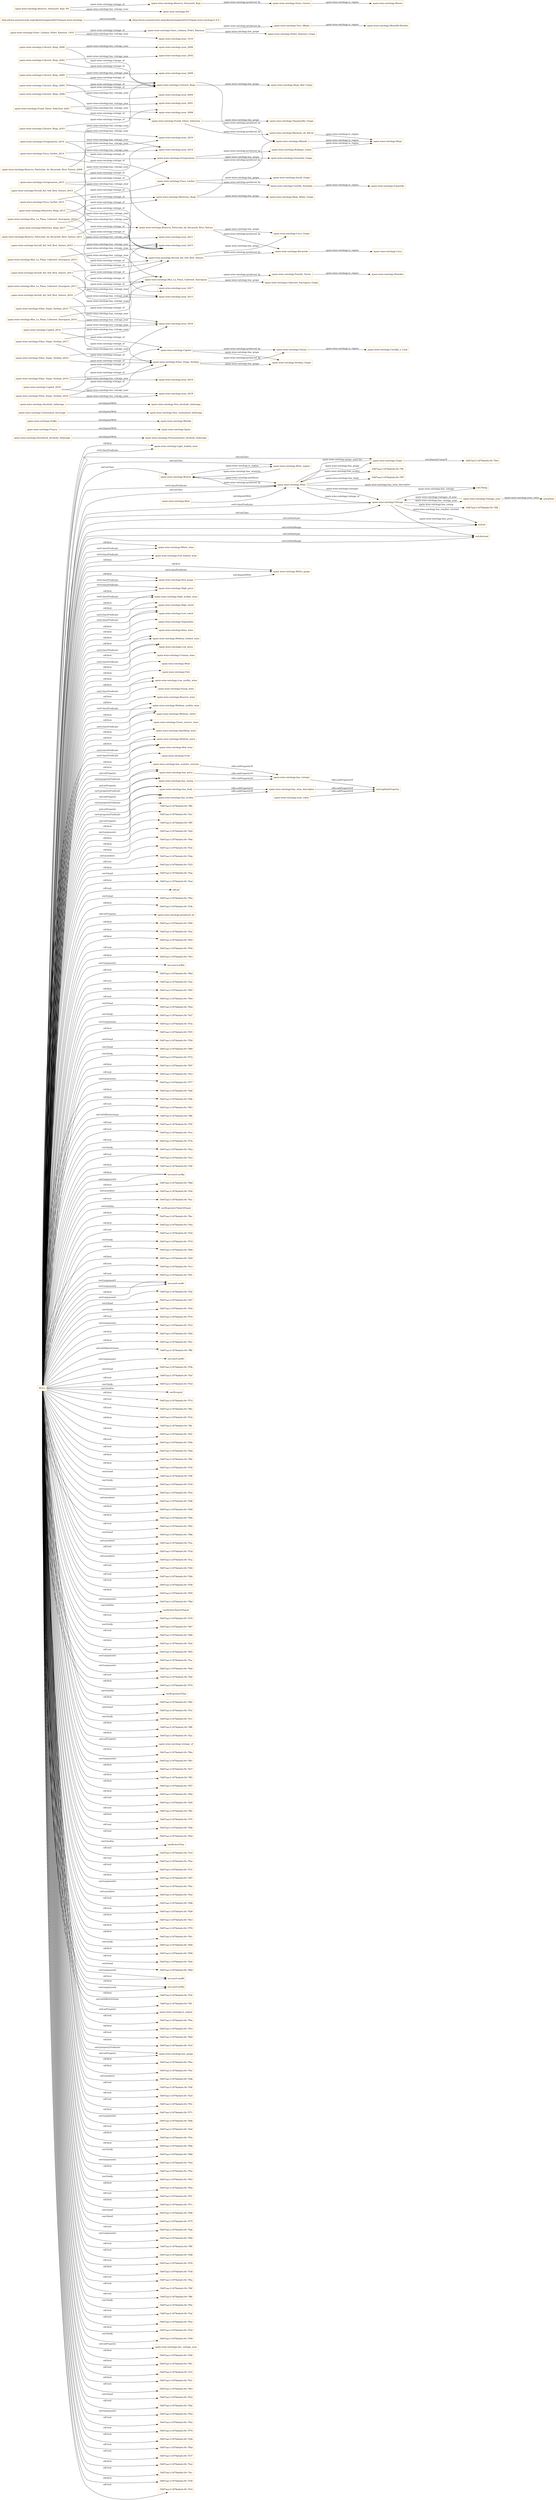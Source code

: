 digraph ar2dtool_diagram { 
rankdir=LR;
size="1501"
node [shape = rectangle, color="orange"]; "spain-wine-ontology:Light_bodied_wine" "spain-wine-ontology:Winery" "spain-wine-ontology:White_wine" "spain-wine-ontology:Full_bodied_wine" "spain-wine-ontology:White_grape" "spain-wine-ontology:Destilated_alcoholic_beberage" "spain-wine-ontology:High_price" "spain-wine-ontology:Spain" "spain-wine-ontology:Vodka" "spain-wine-ontology:High_acidity_wine" "spain-wine-ontology:High_rated" "spain-wine-ontology:Low_rated" "spain-wine-ontology:Vegetables" "spain-wine-ontology:Rose_wine" "spain-wine-ontology:Medium_bodied_wine" "spain-wine-ontology:Low_price" "spain-wine-ontology:Crianza_wine" "spain-wine-ontology:Meat" "spain-wine-ontology:Fish" "spain-wine-ontology:Whisky" "spain-wine-ontology:Wine_region" "spain-wine-ontology:Non_carbonated_beberage" "spain-wine-ontology:France" "spain-wine-ontology:Wine" "spain-wine-ontology:Grape" "spain-wine-ontology:Low_acidity_wine" "spain-wine-ontology:Young_wine" "spain-wine-ontology:Red_grape" "spain-wine-ontology:Vintage_year" "spain-wine-ontology:Beer" "spain-wine-ontology:Reserve_wine" "spain-wine-ontology:Medium_acidity_wine" "spain-wine-ontology:Non_alcoholic_beberage" "spain-wine-ontology:Medium_rated" "spain-wine-ontology:Great_reserve_wine" "spain-wine-ontology:Sparkling_wine" "spain-wine-ontology:Carbonated_beverage" "spain-wine-ontology:Medium_price" "spain-wine-ontology:Red_wine" "spain-wine-ontology:Fruit" "spain-wine-ontology:Fermentatated_alcoholic_beberage" "spain-wine-ontology:Vintage" "spain-wine-ontology:Alcoholic_beberage" ; /*classes style*/
	"spain-wine-ontology:Calvario_Rioja_2010" -> "spain-wine-ontology:Calvario_Rioja" [ label = "spain-wine-ontology:vintage_of" ];
	"spain-wine-ontology:Calvario_Rioja_2010" -> "spain-wine-ontology:year_2010" [ label = "spain-wine-ontology:has_vintage_year" ];
	"spain-wine-ontology:year_value" -> "owl:topDataProperty" [ label = "rdfs:subPropertyOf" ];
	"spain-wine-ontology:Mas_La_Plana_Cabernet_Sauvignon" -> "spain-wine-ontology:Familia_Torres" [ label = "spain-wine-ontology:produced_by" ];
	"spain-wine-ontology:Mas_La_Plana_Cabernet_Sauvignon" -> "spain-wine-ontology:Cabernet_Sauvignon_Grape" [ label = "spain-wine-ontology:has_grape" ];
	"spain-wine-ontology:Calvario_Rioja_2008" -> "spain-wine-ontology:Calvario_Rioja" [ label = "spain-wine-ontology:vintage_of" ];
	"spain-wine-ontology:Calvario_Rioja_2008" -> "spain-wine-ontology:year_2008" [ label = "spain-wine-ontology:has_vintage_year" ];
	"spain-wine-ontology:Viñas_Viejas_Verdejo_2017" -> "spain-wine-ontology:Viñas_Viejas_Verdejo" [ label = "spain-wine-ontology:vintage_of" ];
	"spain-wine-ontology:Viñas_Viejas_Verdejo_2017" -> "spain-wine-ontology:year_2017" [ label = "spain-wine-ontology:has_vintage_year" ];
	"spain-wine-ontology:Red_grape" -> "spain-wine-ontology:White_grape" [ label = "owl:disjointWith" ];
	"spain-wine-ontology:has_rating" -> "spain-wine-ontology:has_vintage" [ label = "rdfs:subPropertyOf" ];
	"spain-wine-ontology:Gines_Liebana_Pedro_Ximenez" -> "spain-wine-ontology:Toro_Albala" [ label = "spain-wine-ontology:produced_by" ];
	"spain-wine-ontology:Gines_Liebana_Pedro_Ximenez" -> "spain-wine-ontology:Pedro_Ximenez_Grape" [ label = "spain-wine-ontology:has_grape" ];
	"spain-wine-ontology:Calvario_Rioja_2002" -> "spain-wine-ontology:Calvario_Rioja" [ label = "spain-wine-ontology:vintage_of" ];
	"spain-wine-ontology:Calvario_Rioja_2002" -> "spain-wine-ontology:year_2002" [ label = "spain-wine-ontology:has_vintage_year" ];
	"spain-wine-ontology:Ossian" -> "spain-wine-ontology:Castilla_y_León" [ label = "spain-wine-ontology:is_region" ];
	"spain-wine-ontology:Carbonated_beverage" -> "spain-wine-ontology:Non_carbonated_beberage" [ label = "owl:disjointWith" ];
	"spain-wine-ontology:has_number_reviews" -> "spain-wine-ontology:has_vintage" [ label = "rdfs:subPropertyOf" ];
	"spain-wine-ontology:Reserva_Particular_de_Recaredo_Brut_Nature_2011" -> "spain-wine-ontology:Reserva_Particular_de_Recaredo_Brut_Nature" [ label = "spain-wine-ontology:vintage_of" ];
	"spain-wine-ontology:Reserva_Particular_de_Recaredo_Brut_Nature_2011" -> "spain-wine-ontology:year_2011" [ label = "spain-wine-ontology:has_vintage_year" ];
	"spain-wine-ontology:Martiries_Rioja" -> "spain-wine-ontology:Allende" [ label = "spain-wine-ontology:produced_by" ];
	"spain-wine-ontology:Martiries_Rioja" -> "spain-wine-ontology:Rioja_White_Grape" [ label = "spain-wine-ontology:has_grape" ];
	"spain-wine-ontology:Viñas_Viejas_Verdejo_2016" -> "spain-wine-ontology:Viñas_Viejas_Verdejo" [ label = "spain-wine-ontology:vintage_of" ];
	"spain-wine-ontology:Viñas_Viejas_Verdejo_2016" -> "spain-wine-ontology:year_2016" [ label = "spain-wine-ontology:has_vintage_year" ];
	"spain-wine-ontology:Mas_La_Plana_Cabernet_Sauvignon_2016" -> "spain-wine-ontology:Mas_La_Plana_Cabernet_Sauvignon" [ label = "spain-wine-ontology:vintage_of" ];
	"spain-wine-ontology:Mas_La_Plana_Cabernet_Sauvignon_2016" -> "spain-wine-ontology:year_2016" [ label = "spain-wine-ontology:has_vintage_year" ];
	"spain-wine-ontology:Serrall_del_Vell_Brut_Nature_2016" -> "spain-wine-ontology:Serrall_del_Vell_Brut_Nature" [ label = "spain-wine-ontology:vintage_of" ];
	"spain-wine-ontology:Serrall_del_Vell_Brut_Nature_2016" -> "spain-wine-ontology:year_2016" [ label = "spain-wine-ontology:has_vintage_year" ];
	"spain-wine-ontology:Recaredo" -> "spain-wine-ontology:Cava" [ label = "spain-wine-ontology:is_region" ];
	"spain-wine-ontology:Gines_Liebana_Pedro_Ximenez_1910" -> "spain-wine-ontology:Gines_Liebana_Pedro_Ximenez" [ label = "spain-wine-ontology:vintage_of" ];
	"spain-wine-ontology:Gines_Liebana_Pedro_Ximenez_1910" -> "spain-wine-ontology:year_1910" [ label = "spain-wine-ontology:has_vintage_year" ];
	"spain-wine-ontology:Bodegas_Gama" -> "spain-wine-ontology:Rioja" [ label = "spain-wine-ontology:is_region" ];
	"spain-wine-ontology:Frank_Ghery_Selection_2001" -> "spain-wine-ontology:Frank_Ghery_Selection" [ label = "spain-wine-ontology:vintage_of" ];
	"spain-wine-ontology:Frank_Ghery_Selection_2001" -> "spain-wine-ontology:year_2001" [ label = "spain-wine-ontology:has_vintage_year" ];
	"spain-wine-ontology:Martiries_Rioja_2017" -> "spain-wine-ontology:Martiries_Rioja" [ label = "spain-wine-ontology:vintage_of" ];
	"spain-wine-ontology:Martiries_Rioja_2017" -> "spain-wine-ontology:year_2017" [ label = "spain-wine-ontology:has_vintage_year" ];
	"spain-wine-ontology:Mas_La_Plana_Cabernet_Sauvignon_2010" -> "spain-wine-ontology:Mas_La_Plana_Cabernet_Sauvignon" [ label = "spain-wine-ontology:vintage_of" ];
	"spain-wine-ontology:Mas_La_Plana_Cabernet_Sauvignon_2010" -> "spain-wine-ontology:year_2010" [ label = "spain-wine-ontology:has_vintage_year" ];
	"spain-wine-ontology:has_wine_descriptor" -> "owl:topDataProperty" [ label = "rdfs:subPropertyOf" ];
	"spain-wine-ontology:has_price" -> "spain-wine-ontology:has_vintage" [ label = "rdfs:subPropertyOf" ];
	"spain-wine-ontology:Reserva_Particular_de_Recaredo_Brut_Nature_2008" -> "spain-wine-ontology:Reserva_Particular_de_Recaredo_Brut_Nature" [ label = "spain-wine-ontology:vintage_of" ];
	"spain-wine-ontology:Reserva_Particular_de_Recaredo_Brut_Nature_2008" -> "spain-wine-ontology:year_2008" [ label = "spain-wine-ontology:has_vintage_year" ];
	"http://www.semanticweb.org/roko/ontologies/2023/3/spain-wine-ontology" -> "http://www.semanticweb.org/roko/ontologies/2023/3/spain-wine-ontology/1.0.0" [ label = "owl:versionIRI" ];
	"spain-wine-ontology:Allende" -> "spain-wine-ontology:Rioja" [ label = "spain-wine-ontology:is_region" ];
	"spain-wine-ontology:Finca_Garbet_2015" -> "spain-wine-ontology:Finca_Garbet" [ label = "spain-wine-ontology:vintage_of" ];
	"spain-wine-ontology:Finca_Garbet_2015" -> "spain-wine-ontology:year_2015" [ label = "spain-wine-ontology:has_vintage_year" ];
	"spain-wine-ontology:Calvario_Rioja_2006" -> "spain-wine-ontology:Calvario_Rioja" [ label = "spain-wine-ontology:vintage_of" ];
	"spain-wine-ontology:Calvario_Rioja_2006" -> "spain-wine-ontology:year_2006" [ label = "spain-wine-ontology:has_vintage_year" ];
	"spain-wine-ontology:Alcoholic_beberage" -> "spain-wine-ontology:Non_alcoholic_beberage" [ label = "owl:disjointWith" ];
	"spain-wine-ontology:Viñas_Viejas_Verdejo_2015" -> "spain-wine-ontology:Viñas_Viejas_Verdejo" [ label = "spain-wine-ontology:vintage_of" ];
	"spain-wine-ontology:Viñas_Viejas_Verdejo_2015" -> "spain-wine-ontology:year_2015" [ label = "spain-wine-ontology:has_vintage_year" ];
	"spain-wine-ontology:Serrall_del_Vell_Brut_Nature" -> "spain-wine-ontology:Recaredo" [ label = "spain-wine-ontology:produced_by" ];
	"spain-wine-ontology:Serrall_del_Vell_Brut_Nature" -> "spain-wine-ontology:Cava_Grape" [ label = "spain-wine-ontology:has_grape" ];
	"spain-wine-ontology:has_acidity" -> "spain-wine-ontology:has_wine_descriptor" [ label = "rdfs:subPropertyOf" ];
	"spain-wine-ontology:Castillo_Perelada" -> "spain-wine-ontology:Empordà" [ label = "spain-wine-ontology:is_region" ];
	"spain-wine-ontology:Mas_La_Plana_Cabernet_Sauvignon_2015" -> "spain-wine-ontology:Mas_La_Plana_Cabernet_Sauvignon" [ label = "spain-wine-ontology:vintage_of" ];
	"spain-wine-ontology:Mas_La_Plana_Cabernet_Sauvignon_2015" -> "spain-wine-ontology:year_2015" [ label = "spain-wine-ontology:has_vintage_year" ];
	"spain-wine-ontology:Capitel_2018" -> "spain-wine-ontology:Capitel" [ label = "spain-wine-ontology:vintage_of" ];
	"spain-wine-ontology:Capitel_2018" -> "spain-wine-ontology:year_2018" [ label = "spain-wine-ontology:has_vintage_year" ];
	"spain-wine-ontology:Marqués_de_Riscal" -> "spain-wine-ontology:Rioja" [ label = "spain-wine-ontology:is_region" ];
	"spain-wine-ontology:Serrall_del_Vell_Brut_Nature_2015" -> "spain-wine-ontology:Serrall_del_Vell_Brut_Nature" [ label = "spain-wine-ontology:vintage_of" ];
	"spain-wine-ontology:Serrall_del_Vell_Brut_Nature_2015" -> "spain-wine-ontology:year_2015" [ label = "spain-wine-ontology:has_vintage_year" ];
	"spain-wine-ontology:Grape" -> "-5487aac3:1878a6a0c39:-7fed" [ label = "owl:disjointUnionOf" ];
	"spain-wine-ontology:Octogenarius" -> "spain-wine-ontology:Bodegas_Gama" [ label = "spain-wine-ontology:produced_by" ];
	"spain-wine-ontology:Octogenarius" -> "spain-wine-ontology:Grenache_Grape" [ label = "spain-wine-ontology:has_grape" ];
	"spain-wine-ontology:Calvario_Rioja" -> "spain-wine-ontology:Allende" [ label = "spain-wine-ontology:produced_by" ];
	"spain-wine-ontology:Calvario_Rioja" -> "spain-wine-ontology:Rioja_Red_Grape" [ label = "spain-wine-ontology:has_grape" ];
	"NULL" -> "-5487aac3:1878a6a0c39:-7ff0" [ label = "rdf:first" ];
	"NULL" -> "-5487aac3:1878a6a0c39:-7fa1" [ label = "swrl:arguments" ];
	"NULL" -> "spain-wine-ontology:has_acidity" [ label = "swrl:propertyPredicate" ];
	"NULL" -> "-5487aac3:1878a6a0c39:-7ff5" [ label = "rdf:first" ];
	"NULL" -> "spain-wine-ontology:Full_bodied_wine" [ label = "swrl:classPredicate" ];
	"NULL" -> "-5487aac3:1878a6a0c39:-7fa9" [ label = "rdf:first" ];
	"NULL" -> "-5487aac3:1878a6a0c39:-7f9e" [ label = "rdf:first" ];
	"NULL" -> "spain-wine-ontology:High_acidity_wine" [ label = "swrl:classPredicate" ];
	"NULL" -> "spain-wine-ontology:Great_reserve_wine" [ label = "rdf:first" ];
	"NULL" -> "-5487aac3:1878a6a0c39:-7fd2" [ label = "owl:members" ];
	"NULL" -> "-5487aac3:1878a6a0c39:-7fda" [ label = "rdf:rest" ];
	"NULL" -> "-5487aac3:1878a6a0c39:-7f25" [ label = "rdf:first" ];
	"NULL" -> "-5487aac3:1878a6a0c39:-7faa" [ label = "swrl:head" ];
	"NULL" -> "spain-wine-ontology:Winery" [ label = "owl:onClass" ];
	"NULL" -> "-5487aac3:1878a6a0c39:-7fad" [ label = "rdf:first" ];
	"NULL" -> "rdf:nil" [ label = "rdf:rest" ];
	"NULL" -> "-5487aac3:1878a6a0c39:-7f6a" [ label = "swrl:head" ];
	"NULL" -> "-5487aac3:1878a6a0c39:-7f3b" [ label = "rdf:first" ];
	"NULL" -> "spain-wine-ontology:produced_by" [ label = "owl:onProperty" ];
	"NULL" -> "-5487aac3:1878a6a0c39:-7f90" [ label = "rdf:first" ];
	"NULL" -> "-5487aac3:1878a6a0c39:-7fee" [ label = "rdf:first" ];
	"NULL" -> "-5487aac3:1878a6a0c39:-7fb5" [ label = "rdf:first" ];
	"NULL" -> "-5487aac3:1878a6a0c39:-7f54" [ label = "rdf:rest" ];
	"NULL" -> "-5487aac3:1878a6a0c39:-7f43" [ label = "rdf:first" ];
	"NULL" -> "urn:swrl:var#w" [ label = "swrl:argument1" ];
	"NULL" -> "-5487aac3:1878a6a0c39:-7f6d" [ label = "rdf:rest" ];
	"NULL" -> "-5487aac3:1878a6a0c39:-7fae" [ label = "rdf:rest" ];
	"NULL" -> "-5487aac3:1878a6a0c39:-7f85" [ label = "rdf:first" ];
	"NULL" -> "-5487aac3:1878a6a0c39:-7f49" [ label = "rdf:rest" ];
	"NULL" -> "-5487aac3:1878a6a0c39:-7f2d" [ label = "swrl:head" ];
	"NULL" -> "-5487aac3:1878a6a0c39:-7fa7" [ label = "swrl:body" ];
	"NULL" -> "-5487aac3:1878a6a0c39:-7f3e" [ label = "swrl:arguments" ];
	"NULL" -> "spain-wine-ontology:Meat" [ label = "rdf:first" ];
	"NULL" -> "-5487aac3:1878a6a0c39:-7f55" [ label = "rdf:first" ];
	"NULL" -> "-5487aac3:1878a6a0c39:-7f50" [ label = "swrl:head" ];
	"NULL" -> "-5487aac3:1878a6a0c39:-7f80" [ label = "swrl:head" ];
	"NULL" -> "spain-wine-ontology:High_price" [ label = "swrl:classPredicate" ];
	"NULL" -> "spain-wine-ontology:Red_wine" [ label = "swrl:classPredicate" ];
	"NULL" -> "-5487aac3:1878a6a0c39:-7f72" [ label = "swrl:body" ];
	"NULL" -> "spain-wine-ontology:Vintage" [ label = "owl:onClass" ];
	"NULL" -> "-5487aac3:1878a6a0c39:-7f97" [ label = "rdf:first" ];
	"NULL" -> "-5487aac3:1878a6a0c39:-7f23" [ label = "rdf:rest" ];
	"NULL" -> "-5487aac3:1878a6a0c39:-7f77" [ label = "swrl:arguments" ];
	"NULL" -> "spain-wine-ontology:Sparkling_wine" [ label = "rdf:first" ];
	"NULL" -> "-5487aac3:1878a6a0c39:-7fa6" [ label = "rdf:first" ];
	"NULL" -> "-5487aac3:1878a6a0c39:-7f9b" [ label = "rdf:first" ];
	"NULL" -> "-5487aac3:1878a6a0c39:-7f83" [ label = "rdf:rest" ];
	"NULL" -> "-5487aac3:1878a6a0c39:-7ff6" [ label = "owl:withRestrictions" ];
	"NULL" -> "-5487aac3:1878a6a0c39:-7f5f" [ label = "rdf:rest" ];
	"NULL" -> "spain-wine-ontology:Low_rated" [ label = "swrl:classPredicate" ];
	"NULL" -> "-5487aac3:1878a6a0c39:-7fc4" [ label = "rdf:rest" ];
	"NULL" -> "-5487aac3:1878a6a0c39:-7f7b" [ label = "rdf:rest" ];
	"NULL" -> "-5487aac3:1878a6a0c39:-7f2a" [ label = "swrl:body" ];
	"NULL" -> "-5487aac3:1878a6a0c39:-7fa3" [ label = "rdf:rest" ];
	"NULL" -> "-5487aac3:1878a6a0c39:-7f4f" [ label = "rdf:first" ];
	"NULL" -> "urn:swrl:var#p" [ label = "rdf:first" ];
	"NULL" -> "spain-wine-ontology:has_price" [ label = "swrl:propertyPredicate" ];
	"NULL" -> "-5487aac3:1878a6a0c39:-7fb8" [ label = "rdf:first" ];
	"NULL" -> "-5487aac3:1878a6a0c39:-7fc6" [ label = "owl:members" ];
	"NULL" -> "-5487aac3:1878a6a0c39:-7fec" [ label = "rdf:rest" ];
	"NULL" -> "swrlb:greaterThanOrEqual" [ label = "swrl:builtin" ];
	"NULL" -> "-5487aac3:1878a6a0c39:-7fbc" [ label = "rdf:first" ];
	"NULL" -> "-5487aac3:1878a6a0c39:-7f4a" [ label = "rdf:first" ];
	"NULL" -> "-5487aac3:1878a6a0c39:-7fc8" [ label = "rdf:rest" ];
	"NULL" -> "-5487aac3:1878a6a0c39:-7f7d" [ label = "swrl:body" ];
	"NULL" -> "spain-wine-ontology:Medium_bodied_wine" [ label = "rdf:first" ];
	"NULL" -> "-5487aac3:1878a6a0c39:-7f69" [ label = "rdf:first" ];
	"NULL" -> "-5487aac3:1878a6a0c39:-7f29" [ label = "rdf:first" ];
	"NULL" -> "-5487aac3:1878a6a0c39:-7fc3" [ label = "rdf:rest" ];
	"NULL" -> "spain-wine-ontology:Wine" [ label = "swrl:classPredicate" ];
	"NULL" -> "-5487aac3:1878a6a0c39:-7f91" [ label = "rdf:rest" ];
	"NULL" -> "spain-wine-ontology:has_body" [ label = "swrl:propertyPredicate" ];
	"NULL" -> "urn:swrl:var#r" [ label = "swrl:argument1" ];
	"NULL" -> "-5487aac3:1878a6a0c39:-7f2f" [ label = "swrl:arguments" ];
	"NULL" -> "-5487aac3:1878a6a0c39:-7f47" [ label = "swrl:head" ];
	"NULL" -> "xsd:int" [ label = "owl:onDatatype" ];
	"NULL" -> "-5487aac3:1878a6a0c39:-7f44" [ label = "swrl:body" ];
	"NULL" -> "-5487aac3:1878a6a0c39:-7f70" [ label = "rdf:rest" ];
	"NULL" -> "-5487aac3:1878a6a0c39:-7f33" [ label = "swrl:arguments" ];
	"NULL" -> "-5487aac3:1878a6a0c39:-7f64" [ label = "rdf:first" ];
	"NULL" -> "spain-wine-ontology:Full_bodied_wine" [ label = "rdf:first" ];
	"NULL" -> "spain-wine-ontology:has_rating" [ label = "owl:onProperty" ];
	"NULL" -> "urn:swrl:var#p" [ label = "swrl:argument2" ];
	"NULL" -> "spain-wine-ontology:has_body" [ label = "owl:onProperty" ];
	"NULL" -> "-5487aac3:1878a6a0c39:-7fb1" [ label = "rdf:first" ];
	"NULL" -> "-5487aac3:1878a6a0c39:-7ffb" [ label = "owl:withRestrictions" ];
	"NULL" -> "urn:swrl:var#v" [ label = "swrl:argument1" ];
	"NULL" -> "-5487aac3:1878a6a0c39:-7f5b" [ label = "swrl:head" ];
	"NULL" -> "-5487aac3:1878a6a0c39:-7fef" [ label = "rdf:rest" ];
	"NULL" -> "-5487aac3:1878a6a0c39:-7f4d" [ label = "swrl:body" ];
	"NULL" -> "swrlb:equal" [ label = "swrl:builtin" ];
	"NULL" -> "-5487aac3:1878a6a0c39:-7f7a" [ label = "rdf:first" ];
	"NULL" -> "-5487aac3:1878a6a0c39:-7f6c" [ label = "rdf:rest" ];
	"NULL" -> "-5487aac3:1878a6a0c39:-7f32" [ label = "rdf:rest" ];
	"NULL" -> "-5487aac3:1878a6a0c39:-7ffa" [ label = "rdf:first" ];
	"NULL" -> "-5487aac3:1878a6a0c39:-7fd1" [ label = "rdf:rest" ];
	"NULL" -> "-5487aac3:1878a6a0c39:-7f4b" [ label = "rdf:rest" ];
	"NULL" -> "-5487aac3:1878a6a0c39:-7fdd" [ label = "rdf:rest" ];
	"NULL" -> "-5487aac3:1878a6a0c39:-7f6f" [ label = "rdf:first" ];
	"NULL" -> "spain-wine-ontology:Light_bodied_wine" [ label = "rdf:first" ];
	"NULL" -> "-5487aac3:1878a6a0c39:-7f36" [ label = "rdf:first" ];
	"NULL" -> "-5487aac3:1878a6a0c39:-7f9f" [ label = "swrl:head" ];
	"NULL" -> "-5487aac3:1878a6a0c39:-7f39" [ label = "swrl:body" ];
	"NULL" -> "-5487aac3:1878a6a0c39:-7f52" [ label = "swrl:arguments" ];
	"NULL" -> "spain-wine-ontology:Wine" [ label = "owl:onClass" ];
	"NULL" -> "spain-wine-ontology:White_wine" [ label = "rdf:first" ];
	"NULL" -> "spain-wine-ontology:Light_bodied_wine" [ label = "swrl:classPredicate" ];
	"NULL" -> "-5487aac3:1878a6a0c39:-7fd6" [ label = "owl:members" ];
	"NULL" -> "-5487aac3:1878a6a0c39:-7f48" [ label = "rdf:first" ];
	"NULL" -> "-5487aac3:1878a6a0c39:-7f6b" [ label = "rdf:first" ];
	"NULL" -> "-5487aac3:1878a6a0c39:-7f82" [ label = "rdf:rest" ];
	"NULL" -> "-5487aac3:1878a6a0c39:-7f8b" [ label = "swrl:head" ];
	"NULL" -> "-5487aac3:1878a6a0c39:-7fce" [ label = "owl:members" ];
	"NULL" -> "spain-wine-ontology:Medium_rated" [ label = "rdf:first" ];
	"NULL" -> "-5487aac3:1878a6a0c39:-7f3d" [ label = "rdf:rest" ];
	"NULL" -> "-5487aac3:1878a6a0c39:-7fca" [ label = "owl:members" ];
	"NULL" -> "-5487aac3:1878a6a0c39:-7f40" [ label = "rdf:rest" ];
	"NULL" -> "-5487aac3:1878a6a0c39:-7f26" [ label = "rdf:rest" ];
	"NULL" -> "-5487aac3:1878a6a0c39:-7f56" [ label = "rdf:rest" ];
	"NULL" -> "spain-wine-ontology:High_rated" [ label = "rdf:first" ];
	"NULL" -> "-5487aac3:1878a6a0c39:-7f95" [ label = "rdf:first" ];
	"NULL" -> "-5487aac3:1878a6a0c39:-7f8d" [ label = "swrl:arguments" ];
	"NULL" -> "swrlb:lessThanOrEqual" [ label = "swrl:builtin" ];
	"NULL" -> "-5487aac3:1878a6a0c39:-7f35" [ label = "rdf:rest" ];
	"NULL" -> "-5487aac3:1878a6a0c39:-7f67" [ label = "swrl:body" ];
	"NULL" -> "-5487aac3:1878a6a0c39:-7f86" [ label = "rdf:rest" ];
	"NULL" -> "-5487aac3:1878a6a0c39:-7fa4" [ label = "rdf:first" ];
	"NULL" -> "-5487aac3:1878a6a0c39:-7f65" [ label = "rdf:rest" ];
	"NULL" -> "urn:swrl:var#r" [ label = "swrl:argument2" ];
	"NULL" -> "-5487aac3:1878a6a0c39:-7fac" [ label = "swrl:arguments" ];
	"NULL" -> "-5487aac3:1878a6a0c39:-7fb0" [ label = "swrl:arguments" ];
	"NULL" -> "spain-wine-ontology:White_grape" [ label = "rdf:first" ];
	"NULL" -> "-5487aac3:1878a6a0c39:-7fbf" [ label = "rdf:rest" ];
	"NULL" -> "-5487aac3:1878a6a0c39:-7f74" [ label = "rdf:first" ];
	"NULL" -> "swrlb:greaterThan" [ label = "swrl:builtin" ];
	"NULL" -> "-5487aac3:1878a6a0c39:-7f8e" [ label = "rdf:first" ];
	"NULL" -> "-5487aac3:1878a6a0c39:-7f3c" [ label = "swrl:head" ];
	"NULL" -> "spain-wine-ontology:Red_wine" [ label = "rdf:first" ];
	"NULL" -> "-5487aac3:1878a6a0c39:-7fc1" [ label = "swrl:body" ];
	"NULL" -> "spain-wine-ontology:Medium_bodied_wine" [ label = "swrl:classPredicate" ];
	"NULL" -> "-5487aac3:1878a6a0c39:-7ff8" [ label = "rdf:first" ];
	"NULL" -> "spain-wine-ontology:High_price" [ label = "rdf:first" ];
	"NULL" -> "spain-wine-ontology:Medium_price" [ label = "rdf:first" ];
	"NULL" -> "-5487aac3:1878a6a0c39:-7f2c" [ label = "rdf:first" ];
	"NULL" -> "spain-wine-ontology:Low_price" [ label = "rdf:first" ];
	"NULL" -> "spain-wine-ontology:vintage_of" [ label = "owl:onProperty" ];
	"NULL" -> "-5487aac3:1878a6a0c39:-7f8a" [ label = "rdf:first" ];
	"NULL" -> "spain-wine-ontology:Crianza_wine" [ label = "rdf:first" ];
	"NULL" -> "-5487aac3:1878a6a0c39:-7f61" [ label = "swrl:arguments" ];
	"NULL" -> "-5487aac3:1878a6a0c39:-7f27" [ label = "rdf:first" ];
	"NULL" -> "-5487aac3:1878a6a0c39:-7ff3" [ label = "rdf:first" ];
	"NULL" -> "-5487aac3:1878a6a0c39:-7f57" [ label = "rdf:first" ];
	"NULL" -> "-5487aac3:1878a6a0c39:-7f92" [ label = "rdf:first" ];
	"NULL" -> "-5487aac3:1878a6a0c39:-7fd5" [ label = "rdf:rest" ];
	"NULL" -> "-5487aac3:1878a6a0c39:-7f8c" [ label = "rdf:rest" ];
	"NULL" -> "-5487aac3:1878a6a0c39:-7f7f" [ label = "rdf:first" ];
	"NULL" -> "-5487aac3:1878a6a0c39:-7fd0" [ label = "rdf:rest" ];
	"NULL" -> "-5487aac3:1878a6a0c39:-7fb4" [ label = "rdf:rest" ];
	"NULL" -> "swrlb:lessThan" [ label = "swrl:builtin" ];
	"NULL" -> "-5487aac3:1878a6a0c39:-7fcd" [ label = "rdf:rest" ];
	"NULL" -> "-5487aac3:1878a6a0c39:-7f2e" [ label = "rdf:rest" ];
	"NULL" -> "spain-wine-ontology:Low_acidity_wine" [ label = "rdf:first" ];
	"NULL" -> "-5487aac3:1878a6a0c39:-7f31" [ label = "rdf:rest" ];
	"NULL" -> "-5487aac3:1878a6a0c39:-7f87" [ label = "rdf:first" ];
	"NULL" -> "-5487aac3:1878a6a0c39:-7f6e" [ label = "swrl:arguments" ];
	"NULL" -> "spain-wine-ontology:High_rated" [ label = "swrl:classPredicate" ];
	"NULL" -> "spain-wine-ontology:Fruit" [ label = "rdf:first" ];
	"NULL" -> "-5487aac3:1878a6a0c39:-7fe0" [ label = "owl:members" ];
	"NULL" -> "-5487aac3:1878a6a0c39:-7f98" [ label = "rdf:rest" ];
	"NULL" -> "spain-wine-ontology:has_price" [ label = "owl:onProperty" ];
	"NULL" -> "-5487aac3:1878a6a0c39:-7fd9" [ label = "rdf:rest" ];
	"NULL" -> "-5487aac3:1878a6a0c39:-7fb3" [ label = "rdf:first" ];
	"NULL" -> "spain-wine-ontology:Medium_rated" [ label = "swrl:classPredicate" ];
	"NULL" -> "-5487aac3:1878a6a0c39:-7f78" [ label = "rdf:first" ];
	"NULL" -> "-5487aac3:1878a6a0c39:-7f41" [ label = "rdf:first" ];
	"NULL" -> "spain-wine-ontology:Fish" [ label = "rdf:first" ];
	"NULL" -> "-5487aac3:1878a6a0c39:-7fb6" [ label = "swrl:body" ];
	"NULL" -> "spain-wine-ontology:has_rating" [ label = "swrl:propertyPredicate" ];
	"NULL" -> "-5487aac3:1878a6a0c39:-7f99" [ label = "rdf:first" ];
	"NULL" -> "-5487aac3:1878a6a0c39:-7fd4" [ label = "rdf:rest" ];
	"NULL" -> "-5487aac3:1878a6a0c39:-7fb9" [ label = "swrl:head" ];
	"NULL" -> "urn:swrl:var#b" [ label = "swrl:argument2" ];
	"NULL" -> "urn:swrl:var#a" [ label = "rdf:first" ];
	"NULL" -> "-5487aac3:1878a6a0c39:-7f3f" [ label = "rdf:first" ];
	"NULL" -> "-5487aac3:1878a6a0c39:-7ff1" [ label = "owl:withRestrictions" ];
	"NULL" -> "spain-wine-ontology:Grape" [ label = "owl:onClass" ];
	"NULL" -> "spain-wine-ontology:is_region" [ label = "owl:onProperty" ];
	"NULL" -> "xsd:int" [ label = "owl:onDataRange" ];
	"NULL" -> "spain-wine-ontology:Low_acidity_wine" [ label = "swrl:classPredicate" ];
	"NULL" -> "-5487aac3:1878a6a0c39:-7f9a" [ label = "rdf:rest" ];
	"NULL" -> "-5487aac3:1878a6a0c39:-7f53" [ label = "rdf:first" ];
	"NULL" -> "-5487aac3:1878a6a0c39:-7f60" [ label = "rdf:rest" ];
	"NULL" -> "spain-wine-ontology:Red_grape" [ label = "rdf:first" ];
	"NULL" -> "urn:swrl:var#r" [ label = "rdf:first" ];
	"NULL" -> "-5487aac3:1878a6a0c39:-7fc0" [ label = "rdf:first" ];
	"NULL" -> "xsd:decimal" [ label = "owl:onDataRange" ];
	"NULL" -> "urn:swrl:var#b" [ label = "rdf:first" ];
	"NULL" -> "urn:swrl:var#a" [ label = "swrl:argument2" ];
	"NULL" -> "spain-wine-ontology:has_grape" [ label = "swrl:propertyPredicate" ];
	"NULL" -> "-5487aac3:1878a6a0c39:-7fbe" [ label = "rdf:first" ];
	"NULL" -> "-5487aac3:1878a6a0c39:-7f4c" [ label = "rdf:first" ];
	"NULL" -> "-5487aac3:1878a6a0c39:-7fdb" [ label = "owl:members" ];
	"NULL" -> "spain-wine-ontology:High_acidity_wine" [ label = "rdf:first" ];
	"NULL" -> "-5487aac3:1878a6a0c39:-7fdf" [ label = "rdf:rest" ];
	"NULL" -> "-5487aac3:1878a6a0c39:-7fa5" [ label = "rdf:rest" ];
	"NULL" -> "-5487aac3:1878a6a0c39:-7f5c" [ label = "rdf:rest" ];
	"NULL" -> "spain-wine-ontology:Young_wine" [ label = "rdf:first" ];
	"NULL" -> "-5487aac3:1878a6a0c39:-7f71" [ label = "rdf:first" ];
	"NULL" -> "-5487aac3:1878a6a0c39:-7fbb" [ label = "swrl:arguments" ];
	"NULL" -> "-5487aac3:1878a6a0c39:-7fa0" [ label = "rdf:rest" ];
	"NULL" -> "spain-wine-ontology:Low_price" [ label = "swrl:classPredicate" ];
	"NULL" -> "-5487aac3:1878a6a0c39:-7f5e" [ label = "rdf:first" ];
	"NULL" -> "-5487aac3:1878a6a0c39:-7f66" [ label = "rdf:first" ];
	"NULL" -> "-5487aac3:1878a6a0c39:-7f88" [ label = "swrl:body" ];
	"NULL" -> "spain-wine-ontology:Vintage" [ label = "swrl:classPredicate" ];
	"NULL" -> "-5487aac3:1878a6a0c39:-7f24" [ label = "swrl:arguments" ];
	"NULL" -> "-5487aac3:1878a6a0c39:-7f5a" [ label = "rdf:first" ];
	"NULL" -> "-5487aac3:1878a6a0c39:-7f93" [ label = "swrl:body" ];
	"NULL" -> "-5487aac3:1878a6a0c39:-7f62" [ label = "rdf:first" ];
	"NULL" -> "spain-wine-ontology:has_grape" [ label = "owl:onProperty" ];
	"NULL" -> "-5487aac3:1878a6a0c39:-7f51" [ label = "rdf:rest" ];
	"NULL" -> "-5487aac3:1878a6a0c39:-7f7c" [ label = "rdf:first" ];
	"NULL" -> "-5487aac3:1878a6a0c39:-7f96" [ label = "swrl:head" ];
	"NULL" -> "spain-wine-ontology:Vegetables" [ label = "rdf:first" ];
	"NULL" -> "spain-wine-ontology:Reserve_wine" [ label = "rdf:first" ];
	"NULL" -> "-5487aac3:1878a6a0c39:-7f75" [ label = "swrl:head" ];
	"NULL" -> "-5487aac3:1878a6a0c39:-7fab" [ label = "rdf:rest" ];
	"NULL" -> "spain-wine-ontology:Red_grape" [ label = "swrl:classPredicate" ];
	"NULL" -> "-5487aac3:1878a6a0c39:-7f84" [ label = "swrl:arguments" ];
	"NULL" -> "-5487aac3:1878a6a0c39:-7ff9" [ label = "rdf:rest" ];
	"NULL" -> "spain-wine-ontology:Wine_region" [ label = "owl:onClass" ];
	"NULL" -> "-5487aac3:1878a6a0c39:-7fd8" [ label = "rdf:rest" ];
	"NULL" -> "-5487aac3:1878a6a0c39:-7f76" [ label = "rdf:rest" ];
	"NULL" -> "-5487aac3:1878a6a0c39:-7f38" [ label = "rdf:first" ];
	"NULL" -> "-5487aac3:1878a6a0c39:-7fba" [ label = "rdf:rest" ];
	"NULL" -> "-5487aac3:1878a6a0c39:-7f8f" [ label = "rdf:rest" ];
	"NULL" -> "-5487aac3:1878a6a0c39:-7ff4" [ label = "rdf:rest" ];
	"NULL" -> "-5487aac3:1878a6a0c39:-7f9c" [ label = "swrl:body" ];
	"NULL" -> "spain-wine-ontology:has_number_reviews" [ label = "owl:onProperty" ];
	"NULL" -> "spain-wine-ontology:Medium_price" [ label = "swrl:classPredicate" ];
	"NULL" -> "-5487aac3:1878a6a0c39:-7faf" [ label = "rdf:rest" ];
	"NULL" -> "-5487aac3:1878a6a0c39:-7fb2" [ label = "rdf:rest" ];
	"NULL" -> "spain-wine-ontology:Rose_wine" [ label = "rdf:first" ];
	"NULL" -> "-5487aac3:1878a6a0c39:-7f34" [ label = "rdf:first" ];
	"NULL" -> "spain-wine-ontology:Medium_acidity_wine" [ label = "swrl:classPredicate" ];
	"NULL" -> "-5487aac3:1878a6a0c39:-7f58" [ label = "swrl:body" ];
	"NULL" -> "spain-wine-ontology:White_grape" [ label = "swrl:classPredicate" ];
	"NULL" -> "spain-wine-ontology:has_vintage_year" [ label = "owl:onProperty" ];
	"NULL" -> "-5487aac3:1878a6a0c39:-7f46" [ label = "rdf:first" ];
	"NULL" -> "-5487aac3:1878a6a0c39:-7f81" [ label = "rdf:first" ];
	"NULL" -> "-5487aac3:1878a6a0c39:-7fc5" [ label = "rdf:rest" ];
	"NULL" -> "-5487aac3:1878a6a0c39:-7f21" [ label = "rdf:first" ];
	"NULL" -> "-5487aac3:1878a6a0c39:-7f63" [ label = "rdf:rest" ];
	"NULL" -> "-5487aac3:1878a6a0c39:-7f22" [ label = "swrl:head" ];
	"NULL" -> "-5487aac3:1878a6a0c39:-7fde" [ label = "rdf:rest" ];
	"NULL" -> "xsd:decimal" [ label = "owl:onDatatype" ];
	"NULL" -> "-5487aac3:1878a6a0c39:-7f5d" [ label = "swrl:arguments" ];
	"NULL" -> "-5487aac3:1878a6a0c39:-7f42" [ label = "rdf:rest" ];
	"NULL" -> "-5487aac3:1878a6a0c39:-7f79" [ label = "rdf:rest" ];
	"NULL" -> "-5487aac3:1878a6a0c39:-7f28" [ label = "rdf:rest" ];
	"NULL" -> "-5487aac3:1878a6a0c39:-7fbd" [ label = "rdf:rest" ];
	"NULL" -> "spain-wine-ontology:has_acidity" [ label = "owl:onProperty" ];
	"NULL" -> "spain-wine-ontology:Medium_acidity_wine" [ label = "rdf:first" ];
	"NULL" -> "spain-wine-ontology:Low_rated" [ label = "rdf:first" ];
	"NULL" -> "-5487aac3:1878a6a0c39:-7f37" [ label = "rdf:rest" ];
	"NULL" -> "spain-wine-ontology:White_wine" [ label = "swrl:classPredicate" ];
	"NULL" -> "-5487aac3:1878a6a0c39:-7fa2" [ label = "rdf:first" ];
	"NULL" -> "-5487aac3:1878a6a0c39:-7fcc" [ label = "rdf:rest" ];
	"NULL" -> "-5487aac3:1878a6a0c39:-7f30" [ label = "rdf:first" ];
	"NULL" -> "-5487aac3:1878a6a0c39:-7fc9" [ label = "rdf:rest" ];
	"spain-wine-ontology:Finca_Garbet_2014" -> "spain-wine-ontology:Finca_Garbet" [ label = "spain-wine-ontology:vintage_of" ];
	"spain-wine-ontology:Finca_Garbet_2014" -> "spain-wine-ontology:year_2014" [ label = "spain-wine-ontology:has_vintage_year" ];
	"spain-wine-ontology:Octogenarius_2015" -> "spain-wine-ontology:Octogenarius" [ label = "spain-wine-ontology:vintage_of" ];
	"spain-wine-ontology:Octogenarius_2015" -> "spain-wine-ontology:year_2015" [ label = "spain-wine-ontology:has_vintage_year" ];
	"spain-wine-ontology:Vodka" -> "spain-wine-ontology:Whisky" [ label = "owl:disjointWith" ];
	"spain-wine-ontology:Serrall_del_Vell_Brut_Nature_2014" -> "spain-wine-ontology:Serrall_del_Vell_Brut_Nature" [ label = "spain-wine-ontology:vintage_of" ];
	"spain-wine-ontology:Serrall_del_Vell_Brut_Nature_2014" -> "spain-wine-ontology:year_2014" [ label = "spain-wine-ontology:has_vintage_year" ];
	"spain-wine-ontology:Martiries_Rioja_2015" -> "spain-wine-ontology:Martiries_Rioja" [ label = "spain-wine-ontology:vintage_of" ];
	"spain-wine-ontology:Martiries_Rioja_2015" -> "spain-wine-ontology:year_2015" [ label = "spain-wine-ontology:has_vintage_year" ];
	"spain-wine-ontology:Viñas_Viejas_Verdejo" -> "spain-wine-ontology:Ossian" [ label = "spain-wine-ontology:produced_by" ];
	"spain-wine-ontology:Viñas_Viejas_Verdejo" -> "spain-wine-ontology:Verdejo_Grape" [ label = "spain-wine-ontology:has_grape" ];
	"spain-wine-ontology:Beer" -> "spain-wine-ontology:Wine" [ label = "owl:disjointWith" ];
	"spain-wine-ontology:France" -> "spain-wine-ontology:Spain" [ label = "owl:disjointWith" ];
	"spain-wine-ontology:Viñas_Viejas_Verdejo_2019" -> "spain-wine-ontology:Viñas_Viejas_Verdejo" [ label = "spain-wine-ontology:vintage_of" ];
	"spain-wine-ontology:Viñas_Viejas_Verdejo_2019" -> "spain-wine-ontology:year_2019" [ label = "spain-wine-ontology:has_vintage_year" ];
	"spain-wine-ontology:has_vintage" -> "owl:topDataProperty" [ label = "rdfs:subPropertyOf" ];
	"spain-wine-ontology:Familia_Torres" -> "spain-wine-ontology:Penedès" [ label = "spain-wine-ontology:is_region" ];
	"spain-wine-ontology:Vinos_Guerra" -> "spain-wine-ontology:Bierzo" [ label = "spain-wine-ontology:is_region" ];
	"spain-wine-ontology:Calvario_Rioja_2004" -> "spain-wine-ontology:Calvario_Rioja" [ label = "spain-wine-ontology:vintage_of" ];
	"spain-wine-ontology:Calvario_Rioja_2004" -> "spain-wine-ontology:year_2004" [ label = "spain-wine-ontology:has_vintage_year" ];
	"spain-wine-ontology:Reserva_Particular_de_Recaredo_Brut_Nature" -> "spain-wine-ontology:Recaredo" [ label = "spain-wine-ontology:produced_by" ];
	"spain-wine-ontology:Reserva_Particular_de_Recaredo_Brut_Nature" -> "spain-wine-ontology:Cava_Grape" [ label = "spain-wine-ontology:has_grape" ];
	"spain-wine-ontology:Toro_Albala" -> "spain-wine-ontology:Montilla-Moriles" [ label = "spain-wine-ontology:is_region" ];
	"spain-wine-ontology:Octogenarius_2014" -> "spain-wine-ontology:Octogenarius" [ label = "spain-wine-ontology:vintage_of" ];
	"spain-wine-ontology:Octogenarius_2014" -> "spain-wine-ontology:year_2014" [ label = "spain-wine-ontology:has_vintage_year" ];
	"spain-wine-ontology:Reserva_Vermouth_Rojo_NV" -> "spain-wine-ontology:Reserva_Vermouth_Rojo" [ label = "spain-wine-ontology:vintage_of" ];
	"spain-wine-ontology:Reserva_Vermouth_Rojo_NV" -> "spain-wine-ontology:NV" [ label = "spain-wine-ontology:has_vintage_year" ];
	"spain-wine-ontology:Mas_La_Plana_Cabernet_Sauvignon_2013" -> "spain-wine-ontology:Mas_La_Plana_Cabernet_Sauvignon" [ label = "spain-wine-ontology:vintage_of" ];
	"spain-wine-ontology:Mas_La_Plana_Cabernet_Sauvignon_2013" -> "spain-wine-ontology:year_2013" [ label = "spain-wine-ontology:has_vintage_year" ];
	"spain-wine-ontology:Capitel_2016" -> "spain-wine-ontology:Capitel" [ label = "spain-wine-ontology:vintage_of" ];
	"spain-wine-ontology:Capitel_2016" -> "spain-wine-ontology:year_2016" [ label = "spain-wine-ontology:has_vintage_year" ];
	"spain-wine-ontology:Serrall_del_Vell_Brut_Nature_2013" -> "spain-wine-ontology:Serrall_del_Vell_Brut_Nature" [ label = "spain-wine-ontology:vintage_of" ];
	"spain-wine-ontology:Serrall_del_Vell_Brut_Nature_2013" -> "spain-wine-ontology:year_2013" [ label = "spain-wine-ontology:has_vintage_year" ];
	"spain-wine-ontology:Reserva_Vermouth_Rojo" -> "spain-wine-ontology:Vinos_Guerra" [ label = "spain-wine-ontology:produced_by" ];
	"spain-wine-ontology:Capitel" -> "spain-wine-ontology:Ossian" [ label = "spain-wine-ontology:produced_by" ];
	"spain-wine-ontology:Capitel" -> "spain-wine-ontology:Verdejo_Grape" [ label = "spain-wine-ontology:has_grape" ];
	"spain-wine-ontology:Destilated_alcoholic_beberage" -> "spain-wine-ontology:Fermentatated_alcoholic_beberage" [ label = "owl:disjointWith" ];
	"spain-wine-ontology:Finca_Garbet" -> "spain-wine-ontology:Castillo_Perelada" [ label = "spain-wine-ontology:produced_by" ];
	"spain-wine-ontology:Finca_Garbet" -> "spain-wine-ontology:Syrah_Grape" [ label = "spain-wine-ontology:has_grape" ];
	"spain-wine-ontology:Calvario_Rioja_2009" -> "spain-wine-ontology:Calvario_Rioja" [ label = "spain-wine-ontology:vintage_of" ];
	"spain-wine-ontology:Calvario_Rioja_2009" -> "spain-wine-ontology:year_2009" [ label = "spain-wine-ontology:has_vintage_year" ];
	"spain-wine-ontology:Viñas_Viejas_Verdejo_2018" -> "spain-wine-ontology:Viñas_Viejas_Verdejo" [ label = "spain-wine-ontology:vintage_of" ];
	"spain-wine-ontology:Viñas_Viejas_Verdejo_2018" -> "spain-wine-ontology:year_2018" [ label = "spain-wine-ontology:has_vintage_year" ];
	"spain-wine-ontology:Frank_Ghery_Selection" -> "spain-wine-ontology:Marqués_de_Riscal" [ label = "spain-wine-ontology:produced_by" ];
	"spain-wine-ontology:Frank_Ghery_Selection" -> "spain-wine-ontology:Tempranillo_Grape" [ label = "spain-wine-ontology:has_grape" ];
	"spain-wine-ontology:has_body" -> "spain-wine-ontology:has_wine_descriptor" [ label = "rdfs:subPropertyOf" ];
	"spain-wine-ontology:Vintage" -> "spain-wine-ontology:Wine" [ label = "spain-wine-ontology:vintage_of" ];
	"spain-wine-ontology:Vintage" -> "-5487aac3:1878a6a0c39:-7ff2" [ label = "spain-wine-ontology:has_rating" ];
	"spain-wine-ontology:Wine" -> "-5487aac3:1878a6a0c39:-7ffc" [ label = "spain-wine-ontology:has_acidity" ];
	"spain-wine-ontology:Grape" -> "spain-wine-ontology:Wine" [ label = "spain-wine-ontology:grape_used_for" ];
	"spain-wine-ontology:Vintage_year" -> "xsd:gYear" [ label = "spain-wine-ontology:year_value" ];
	"spain-wine-ontology:Wine" -> "spain-wine-ontology:Vintage" [ label = "spain-wine-ontology:vintages" ];
	"spain-wine-ontology:Winery" -> "spain-wine-ontology:Wine_region" [ label = "spain-wine-ontology:is_region" ];
	"spain-wine-ontology:Vintage" -> "xsd:int" [ label = "spain-wine-ontology:has_number_reviews" ];
	"spain-wine-ontology:Wine" -> "spain-wine-ontology:Winery" [ label = "spain-wine-ontology:produced_by" ];
	"spain-wine-ontology:Vintage" -> "owl:Thing" [ label = "spain-wine-ontology:has_vintage" ];
	"spain-wine-ontology:Wine_region" -> "spain-wine-ontology:Winery" [ label = "spain-wine-ontology:has_wineries" ];
	"spain-wine-ontology:Winery" -> "spain-wine-ontology:Wine" [ label = "spain-wine-ontology:produces" ];
	"spain-wine-ontology:Vintage" -> "spain-wine-ontology:Vintage_year" [ label = "spain-wine-ontology:has_vintage_year" ];
	"spain-wine-ontology:Vintage" -> "xsd:decimal" [ label = "spain-wine-ontology:has_price" ];
	"spain-wine-ontology:Vintage_year" -> "spain-wine-ontology:Vintage" [ label = "spain-wine-ontology:vintages_of_year" ];
	"spain-wine-ontology:Wine" -> "owl:Thing" [ label = "spain-wine-ontology:has_wine_descriptor" ];
	"spain-wine-ontology:Wine" -> "-5487aac3:1878a6a0c39:-7ff7" [ label = "spain-wine-ontology:has_body" ];
	"spain-wine-ontology:Wine" -> "spain-wine-ontology:Grape" [ label = "spain-wine-ontology:has_grape" ];

}
